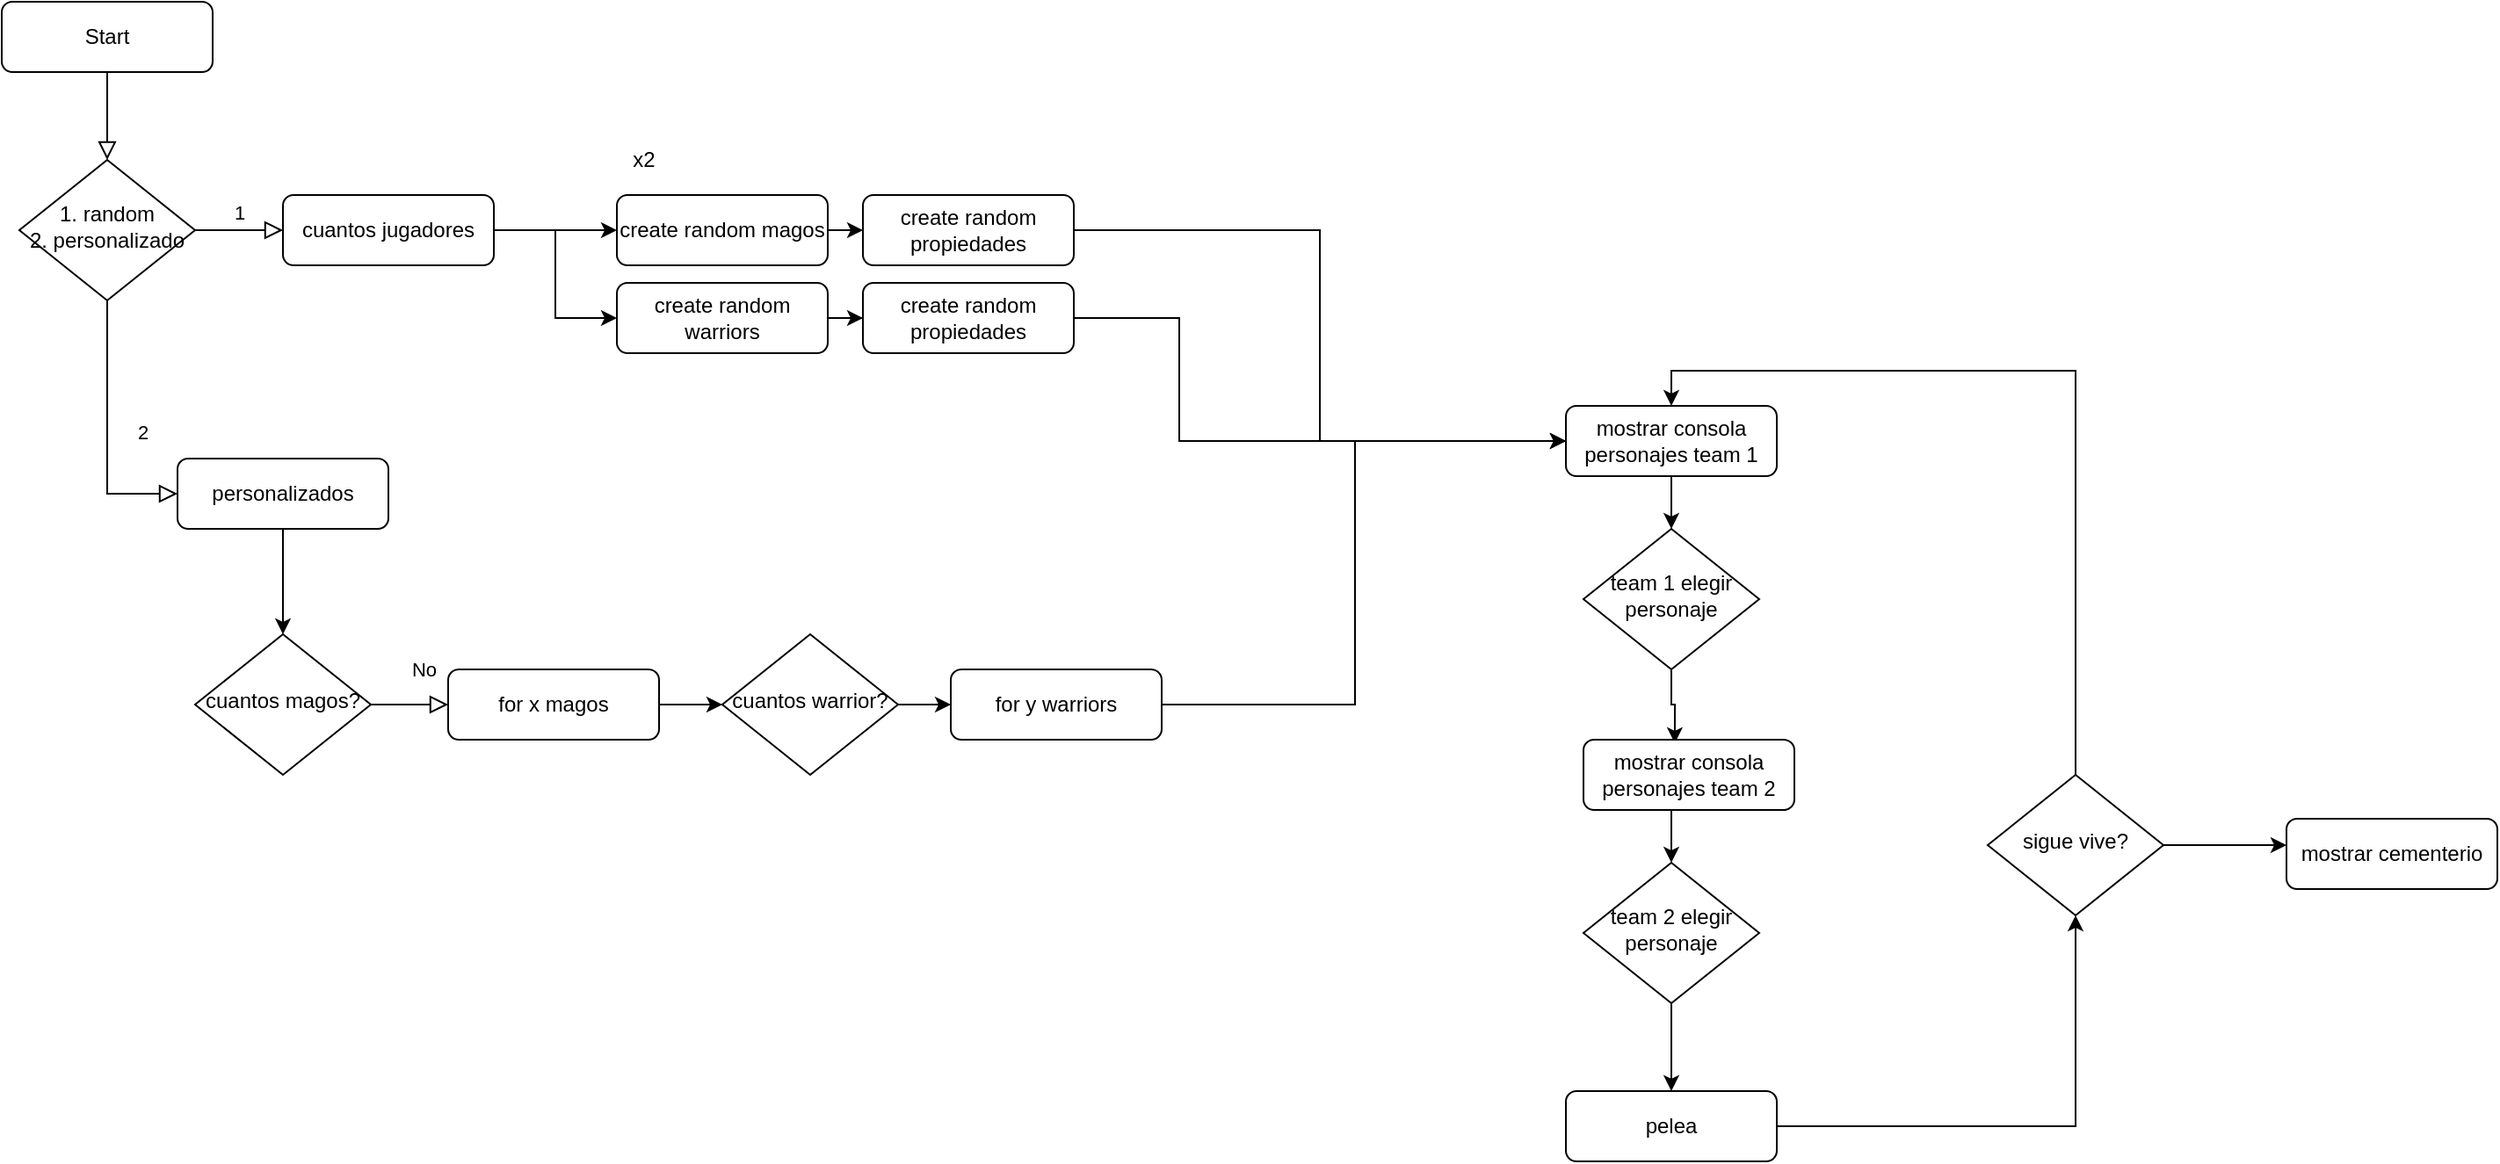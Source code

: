 <mxfile version="19.0.0" type="github">
  <diagram id="C5RBs43oDa-KdzZeNtuy" name="Page-1">
    <mxGraphModel dx="1151" dy="776" grid="1" gridSize="10" guides="1" tooltips="1" connect="1" arrows="1" fold="1" page="1" pageScale="1" pageWidth="827" pageHeight="1169" math="0" shadow="0">
      <root>
        <mxCell id="WIyWlLk6GJQsqaUBKTNV-0" />
        <mxCell id="WIyWlLk6GJQsqaUBKTNV-1" parent="WIyWlLk6GJQsqaUBKTNV-0" />
        <mxCell id="WIyWlLk6GJQsqaUBKTNV-2" value="" style="rounded=0;html=1;jettySize=auto;orthogonalLoop=1;fontSize=11;endArrow=block;endFill=0;endSize=8;strokeWidth=1;shadow=0;labelBackgroundColor=none;edgeStyle=orthogonalEdgeStyle;" parent="WIyWlLk6GJQsqaUBKTNV-1" source="WIyWlLk6GJQsqaUBKTNV-3" target="WIyWlLk6GJQsqaUBKTNV-6" edge="1">
          <mxGeometry relative="1" as="geometry" />
        </mxCell>
        <mxCell id="WIyWlLk6GJQsqaUBKTNV-3" value="Start" style="rounded=1;whiteSpace=wrap;html=1;fontSize=12;glass=0;strokeWidth=1;shadow=0;" parent="WIyWlLk6GJQsqaUBKTNV-1" vertex="1">
          <mxGeometry x="160" y="80" width="120" height="40" as="geometry" />
        </mxCell>
        <mxCell id="WIyWlLk6GJQsqaUBKTNV-4" value="2" style="rounded=0;html=1;jettySize=auto;orthogonalLoop=1;fontSize=11;endArrow=block;endFill=0;endSize=8;strokeWidth=1;shadow=0;labelBackgroundColor=none;edgeStyle=orthogonalEdgeStyle;entryX=0;entryY=0.5;entryDx=0;entryDy=0;" parent="WIyWlLk6GJQsqaUBKTNV-1" source="WIyWlLk6GJQsqaUBKTNV-6" target="Xes6MF6YQogt8XBGIQ9O-0" edge="1">
          <mxGeometry y="20" relative="1" as="geometry">
            <mxPoint as="offset" />
          </mxGeometry>
        </mxCell>
        <mxCell id="WIyWlLk6GJQsqaUBKTNV-5" value="1" style="edgeStyle=orthogonalEdgeStyle;rounded=0;html=1;jettySize=auto;orthogonalLoop=1;fontSize=11;endArrow=block;endFill=0;endSize=8;strokeWidth=1;shadow=0;labelBackgroundColor=none;" parent="WIyWlLk6GJQsqaUBKTNV-1" source="WIyWlLk6GJQsqaUBKTNV-6" target="WIyWlLk6GJQsqaUBKTNV-7" edge="1">
          <mxGeometry y="10" relative="1" as="geometry">
            <mxPoint as="offset" />
          </mxGeometry>
        </mxCell>
        <mxCell id="WIyWlLk6GJQsqaUBKTNV-6" value="1. random&lt;br&gt;2. personalizado" style="rhombus;whiteSpace=wrap;html=1;shadow=0;fontFamily=Helvetica;fontSize=12;align=center;strokeWidth=1;spacing=6;spacingTop=-4;" parent="WIyWlLk6GJQsqaUBKTNV-1" vertex="1">
          <mxGeometry x="170" y="170" width="100" height="80" as="geometry" />
        </mxCell>
        <mxCell id="Xes6MF6YQogt8XBGIQ9O-2" style="edgeStyle=orthogonalEdgeStyle;rounded=0;orthogonalLoop=1;jettySize=auto;html=1;exitX=1;exitY=0.5;exitDx=0;exitDy=0;entryX=0;entryY=0.5;entryDx=0;entryDy=0;" edge="1" parent="WIyWlLk6GJQsqaUBKTNV-1" source="WIyWlLk6GJQsqaUBKTNV-7" target="WIyWlLk6GJQsqaUBKTNV-12">
          <mxGeometry relative="1" as="geometry" />
        </mxCell>
        <mxCell id="Xes6MF6YQogt8XBGIQ9O-3" style="edgeStyle=orthogonalEdgeStyle;rounded=0;orthogonalLoop=1;jettySize=auto;html=1;exitX=1;exitY=0.5;exitDx=0;exitDy=0;entryX=0;entryY=0.5;entryDx=0;entryDy=0;" edge="1" parent="WIyWlLk6GJQsqaUBKTNV-1" source="WIyWlLk6GJQsqaUBKTNV-7" target="Xes6MF6YQogt8XBGIQ9O-1">
          <mxGeometry relative="1" as="geometry" />
        </mxCell>
        <mxCell id="WIyWlLk6GJQsqaUBKTNV-7" value="cuantos jugadores" style="rounded=1;whiteSpace=wrap;html=1;fontSize=12;glass=0;strokeWidth=1;shadow=0;" parent="WIyWlLk6GJQsqaUBKTNV-1" vertex="1">
          <mxGeometry x="320" y="190" width="120" height="40" as="geometry" />
        </mxCell>
        <mxCell id="WIyWlLk6GJQsqaUBKTNV-8" value="No" style="rounded=0;html=1;jettySize=auto;orthogonalLoop=1;fontSize=11;endArrow=block;endFill=0;endSize=8;strokeWidth=1;shadow=0;labelBackgroundColor=none;edgeStyle=orthogonalEdgeStyle;" parent="WIyWlLk6GJQsqaUBKTNV-1" source="WIyWlLk6GJQsqaUBKTNV-10" target="WIyWlLk6GJQsqaUBKTNV-11" edge="1">
          <mxGeometry x="0.333" y="20" relative="1" as="geometry">
            <mxPoint as="offset" />
          </mxGeometry>
        </mxCell>
        <mxCell id="WIyWlLk6GJQsqaUBKTNV-10" value="cuantos magos?" style="rhombus;whiteSpace=wrap;html=1;shadow=0;fontFamily=Helvetica;fontSize=12;align=center;strokeWidth=1;spacing=6;spacingTop=-4;" parent="WIyWlLk6GJQsqaUBKTNV-1" vertex="1">
          <mxGeometry x="270" y="440" width="100" height="80" as="geometry" />
        </mxCell>
        <mxCell id="Xes6MF6YQogt8XBGIQ9O-13" style="edgeStyle=orthogonalEdgeStyle;rounded=0;orthogonalLoop=1;jettySize=auto;html=1;" edge="1" parent="WIyWlLk6GJQsqaUBKTNV-1" source="WIyWlLk6GJQsqaUBKTNV-11" target="Xes6MF6YQogt8XBGIQ9O-11">
          <mxGeometry relative="1" as="geometry" />
        </mxCell>
        <mxCell id="WIyWlLk6GJQsqaUBKTNV-11" value="for x magos" style="rounded=1;whiteSpace=wrap;html=1;fontSize=12;glass=0;strokeWidth=1;shadow=0;" parent="WIyWlLk6GJQsqaUBKTNV-1" vertex="1">
          <mxGeometry x="414" y="460" width="120" height="40" as="geometry" />
        </mxCell>
        <mxCell id="Xes6MF6YQogt8XBGIQ9O-6" style="edgeStyle=orthogonalEdgeStyle;rounded=0;orthogonalLoop=1;jettySize=auto;html=1;exitX=1;exitY=0.5;exitDx=0;exitDy=0;entryX=0;entryY=0.5;entryDx=0;entryDy=0;" edge="1" parent="WIyWlLk6GJQsqaUBKTNV-1" source="WIyWlLk6GJQsqaUBKTNV-12" target="Xes6MF6YQogt8XBGIQ9O-5">
          <mxGeometry relative="1" as="geometry" />
        </mxCell>
        <mxCell id="WIyWlLk6GJQsqaUBKTNV-12" value="create random magos" style="rounded=1;whiteSpace=wrap;html=1;fontSize=12;glass=0;strokeWidth=1;shadow=0;" parent="WIyWlLk6GJQsqaUBKTNV-1" vertex="1">
          <mxGeometry x="510" y="190" width="120" height="40" as="geometry" />
        </mxCell>
        <mxCell id="Xes6MF6YQogt8XBGIQ9O-10" style="edgeStyle=orthogonalEdgeStyle;rounded=0;orthogonalLoop=1;jettySize=auto;html=1;exitX=0.5;exitY=1;exitDx=0;exitDy=0;" edge="1" parent="WIyWlLk6GJQsqaUBKTNV-1" source="Xes6MF6YQogt8XBGIQ9O-0" target="WIyWlLk6GJQsqaUBKTNV-10">
          <mxGeometry relative="1" as="geometry" />
        </mxCell>
        <mxCell id="Xes6MF6YQogt8XBGIQ9O-0" value="personalizados" style="rounded=1;whiteSpace=wrap;html=1;fontSize=12;glass=0;strokeWidth=1;shadow=0;" vertex="1" parent="WIyWlLk6GJQsqaUBKTNV-1">
          <mxGeometry x="260" y="340" width="120" height="40" as="geometry" />
        </mxCell>
        <mxCell id="Xes6MF6YQogt8XBGIQ9O-8" style="edgeStyle=orthogonalEdgeStyle;rounded=0;orthogonalLoop=1;jettySize=auto;html=1;exitX=1;exitY=0.5;exitDx=0;exitDy=0;" edge="1" parent="WIyWlLk6GJQsqaUBKTNV-1" source="Xes6MF6YQogt8XBGIQ9O-1" target="Xes6MF6YQogt8XBGIQ9O-7">
          <mxGeometry relative="1" as="geometry" />
        </mxCell>
        <mxCell id="Xes6MF6YQogt8XBGIQ9O-1" value="create random warriors" style="rounded=1;whiteSpace=wrap;html=1;fontSize=12;glass=0;strokeWidth=1;shadow=0;" vertex="1" parent="WIyWlLk6GJQsqaUBKTNV-1">
          <mxGeometry x="510" y="240" width="120" height="40" as="geometry" />
        </mxCell>
        <mxCell id="Xes6MF6YQogt8XBGIQ9O-4" value="x2" style="text;html=1;align=center;verticalAlign=middle;resizable=0;points=[];autosize=1;strokeColor=none;fillColor=none;" vertex="1" parent="WIyWlLk6GJQsqaUBKTNV-1">
          <mxGeometry x="510" y="160" width="30" height="20" as="geometry" />
        </mxCell>
        <mxCell id="Xes6MF6YQogt8XBGIQ9O-16" style="edgeStyle=orthogonalEdgeStyle;rounded=0;orthogonalLoop=1;jettySize=auto;html=1;exitX=1;exitY=0.5;exitDx=0;exitDy=0;entryX=0;entryY=0.5;entryDx=0;entryDy=0;" edge="1" parent="WIyWlLk6GJQsqaUBKTNV-1" source="Xes6MF6YQogt8XBGIQ9O-5" target="Xes6MF6YQogt8XBGIQ9O-9">
          <mxGeometry relative="1" as="geometry" />
        </mxCell>
        <mxCell id="Xes6MF6YQogt8XBGIQ9O-5" value="create random propiedades" style="rounded=1;whiteSpace=wrap;html=1;fontSize=12;glass=0;strokeWidth=1;shadow=0;" vertex="1" parent="WIyWlLk6GJQsqaUBKTNV-1">
          <mxGeometry x="650" y="190" width="120" height="40" as="geometry" />
        </mxCell>
        <mxCell id="Xes6MF6YQogt8XBGIQ9O-17" style="edgeStyle=orthogonalEdgeStyle;rounded=0;orthogonalLoop=1;jettySize=auto;html=1;exitX=1;exitY=0.5;exitDx=0;exitDy=0;" edge="1" parent="WIyWlLk6GJQsqaUBKTNV-1" source="Xes6MF6YQogt8XBGIQ9O-7">
          <mxGeometry relative="1" as="geometry">
            <mxPoint x="1050" y="330" as="targetPoint" />
            <Array as="points">
              <mxPoint x="830" y="260" />
              <mxPoint x="830" y="330" />
            </Array>
          </mxGeometry>
        </mxCell>
        <mxCell id="Xes6MF6YQogt8XBGIQ9O-7" value="create random propiedades" style="rounded=1;whiteSpace=wrap;html=1;fontSize=12;glass=0;strokeWidth=1;shadow=0;" vertex="1" parent="WIyWlLk6GJQsqaUBKTNV-1">
          <mxGeometry x="650" y="240" width="120" height="40" as="geometry" />
        </mxCell>
        <mxCell id="Xes6MF6YQogt8XBGIQ9O-21" style="edgeStyle=orthogonalEdgeStyle;rounded=0;orthogonalLoop=1;jettySize=auto;html=1;exitX=0.5;exitY=1;exitDx=0;exitDy=0;" edge="1" parent="WIyWlLk6GJQsqaUBKTNV-1" source="Xes6MF6YQogt8XBGIQ9O-9" target="Xes6MF6YQogt8XBGIQ9O-19">
          <mxGeometry relative="1" as="geometry" />
        </mxCell>
        <mxCell id="Xes6MF6YQogt8XBGIQ9O-9" value="mostrar consola personajes team 1" style="rounded=1;whiteSpace=wrap;html=1;fontSize=12;glass=0;strokeWidth=1;shadow=0;" vertex="1" parent="WIyWlLk6GJQsqaUBKTNV-1">
          <mxGeometry x="1050" y="310" width="120" height="40" as="geometry" />
        </mxCell>
        <mxCell id="Xes6MF6YQogt8XBGIQ9O-15" style="edgeStyle=orthogonalEdgeStyle;rounded=0;orthogonalLoop=1;jettySize=auto;html=1;exitX=1;exitY=0.5;exitDx=0;exitDy=0;" edge="1" parent="WIyWlLk6GJQsqaUBKTNV-1" source="Xes6MF6YQogt8XBGIQ9O-11" target="Xes6MF6YQogt8XBGIQ9O-14">
          <mxGeometry relative="1" as="geometry" />
        </mxCell>
        <mxCell id="Xes6MF6YQogt8XBGIQ9O-11" value="cuantos warrior?" style="rhombus;whiteSpace=wrap;html=1;shadow=0;fontFamily=Helvetica;fontSize=12;align=center;strokeWidth=1;spacing=6;spacingTop=-4;" vertex="1" parent="WIyWlLk6GJQsqaUBKTNV-1">
          <mxGeometry x="570" y="440" width="100" height="80" as="geometry" />
        </mxCell>
        <mxCell id="Xes6MF6YQogt8XBGIQ9O-18" style="edgeStyle=orthogonalEdgeStyle;rounded=0;orthogonalLoop=1;jettySize=auto;html=1;exitX=1;exitY=0.5;exitDx=0;exitDy=0;" edge="1" parent="WIyWlLk6GJQsqaUBKTNV-1" source="Xes6MF6YQogt8XBGIQ9O-14">
          <mxGeometry relative="1" as="geometry">
            <mxPoint x="1050" y="330" as="targetPoint" />
            <Array as="points">
              <mxPoint x="930" y="480" />
              <mxPoint x="930" y="330" />
            </Array>
          </mxGeometry>
        </mxCell>
        <mxCell id="Xes6MF6YQogt8XBGIQ9O-14" value="for y warriors" style="rounded=1;whiteSpace=wrap;html=1;fontSize=12;glass=0;strokeWidth=1;shadow=0;" vertex="1" parent="WIyWlLk6GJQsqaUBKTNV-1">
          <mxGeometry x="700" y="460" width="120" height="40" as="geometry" />
        </mxCell>
        <mxCell id="Xes6MF6YQogt8XBGIQ9O-24" style="edgeStyle=orthogonalEdgeStyle;rounded=0;orthogonalLoop=1;jettySize=auto;html=1;exitX=0.5;exitY=1;exitDx=0;exitDy=0;entryX=0.433;entryY=0.05;entryDx=0;entryDy=0;entryPerimeter=0;" edge="1" parent="WIyWlLk6GJQsqaUBKTNV-1" source="Xes6MF6YQogt8XBGIQ9O-19" target="Xes6MF6YQogt8XBGIQ9O-22">
          <mxGeometry relative="1" as="geometry" />
        </mxCell>
        <mxCell id="Xes6MF6YQogt8XBGIQ9O-19" value="team 1 elegir personaje" style="rhombus;whiteSpace=wrap;html=1;shadow=0;fontFamily=Helvetica;fontSize=12;align=center;strokeWidth=1;spacing=6;spacingTop=-4;" vertex="1" parent="WIyWlLk6GJQsqaUBKTNV-1">
          <mxGeometry x="1060" y="380" width="100" height="80" as="geometry" />
        </mxCell>
        <mxCell id="Xes6MF6YQogt8XBGIQ9O-27" style="edgeStyle=orthogonalEdgeStyle;rounded=0;orthogonalLoop=1;jettySize=auto;html=1;exitX=0.5;exitY=1;exitDx=0;exitDy=0;" edge="1" parent="WIyWlLk6GJQsqaUBKTNV-1" source="Xes6MF6YQogt8XBGIQ9O-20" target="Xes6MF6YQogt8XBGIQ9O-26">
          <mxGeometry relative="1" as="geometry" />
        </mxCell>
        <mxCell id="Xes6MF6YQogt8XBGIQ9O-20" value="team 2 elegir personaje" style="rhombus;whiteSpace=wrap;html=1;shadow=0;fontFamily=Helvetica;fontSize=12;align=center;strokeWidth=1;spacing=6;spacingTop=-4;" vertex="1" parent="WIyWlLk6GJQsqaUBKTNV-1">
          <mxGeometry x="1060" y="570" width="100" height="80" as="geometry" />
        </mxCell>
        <mxCell id="Xes6MF6YQogt8XBGIQ9O-25" style="edgeStyle=orthogonalEdgeStyle;rounded=0;orthogonalLoop=1;jettySize=auto;html=1;exitX=0.5;exitY=1;exitDx=0;exitDy=0;entryX=0.5;entryY=0;entryDx=0;entryDy=0;" edge="1" parent="WIyWlLk6GJQsqaUBKTNV-1" source="Xes6MF6YQogt8XBGIQ9O-22" target="Xes6MF6YQogt8XBGIQ9O-20">
          <mxGeometry relative="1" as="geometry" />
        </mxCell>
        <mxCell id="Xes6MF6YQogt8XBGIQ9O-22" value="mostrar consola personajes team 2" style="rounded=1;whiteSpace=wrap;html=1;fontSize=12;glass=0;strokeWidth=1;shadow=0;" vertex="1" parent="WIyWlLk6GJQsqaUBKTNV-1">
          <mxGeometry x="1060" y="500" width="120" height="40" as="geometry" />
        </mxCell>
        <mxCell id="Xes6MF6YQogt8XBGIQ9O-29" style="edgeStyle=orthogonalEdgeStyle;rounded=0;orthogonalLoop=1;jettySize=auto;html=1;exitX=1;exitY=0.5;exitDx=0;exitDy=0;entryX=0.5;entryY=1;entryDx=0;entryDy=0;" edge="1" parent="WIyWlLk6GJQsqaUBKTNV-1" source="Xes6MF6YQogt8XBGIQ9O-26" target="Xes6MF6YQogt8XBGIQ9O-28">
          <mxGeometry relative="1" as="geometry" />
        </mxCell>
        <mxCell id="Xes6MF6YQogt8XBGIQ9O-26" value="pelea" style="rounded=1;whiteSpace=wrap;html=1;fontSize=12;glass=0;strokeWidth=1;shadow=0;" vertex="1" parent="WIyWlLk6GJQsqaUBKTNV-1">
          <mxGeometry x="1050" y="700" width="120" height="40" as="geometry" />
        </mxCell>
        <mxCell id="Xes6MF6YQogt8XBGIQ9O-30" style="edgeStyle=orthogonalEdgeStyle;rounded=0;orthogonalLoop=1;jettySize=auto;html=1;exitX=0.5;exitY=0;exitDx=0;exitDy=0;entryX=0.5;entryY=0;entryDx=0;entryDy=0;" edge="1" parent="WIyWlLk6GJQsqaUBKTNV-1" source="Xes6MF6YQogt8XBGIQ9O-28" target="Xes6MF6YQogt8XBGIQ9O-9">
          <mxGeometry relative="1" as="geometry" />
        </mxCell>
        <mxCell id="Xes6MF6YQogt8XBGIQ9O-31" style="edgeStyle=orthogonalEdgeStyle;rounded=0;orthogonalLoop=1;jettySize=auto;html=1;exitX=1;exitY=0.5;exitDx=0;exitDy=0;" edge="1" parent="WIyWlLk6GJQsqaUBKTNV-1" source="Xes6MF6YQogt8XBGIQ9O-28">
          <mxGeometry relative="1" as="geometry">
            <mxPoint x="1460" y="560" as="targetPoint" />
          </mxGeometry>
        </mxCell>
        <mxCell id="Xes6MF6YQogt8XBGIQ9O-28" value="sigue vive?" style="rhombus;whiteSpace=wrap;html=1;shadow=0;fontFamily=Helvetica;fontSize=12;align=center;strokeWidth=1;spacing=6;spacingTop=-4;" vertex="1" parent="WIyWlLk6GJQsqaUBKTNV-1">
          <mxGeometry x="1290" y="520" width="100" height="80" as="geometry" />
        </mxCell>
        <mxCell id="Xes6MF6YQogt8XBGIQ9O-32" value="mostrar cementerio" style="rounded=1;whiteSpace=wrap;html=1;fontSize=12;glass=0;strokeWidth=1;shadow=0;" vertex="1" parent="WIyWlLk6GJQsqaUBKTNV-1">
          <mxGeometry x="1460" y="545" width="120" height="40" as="geometry" />
        </mxCell>
      </root>
    </mxGraphModel>
  </diagram>
</mxfile>
